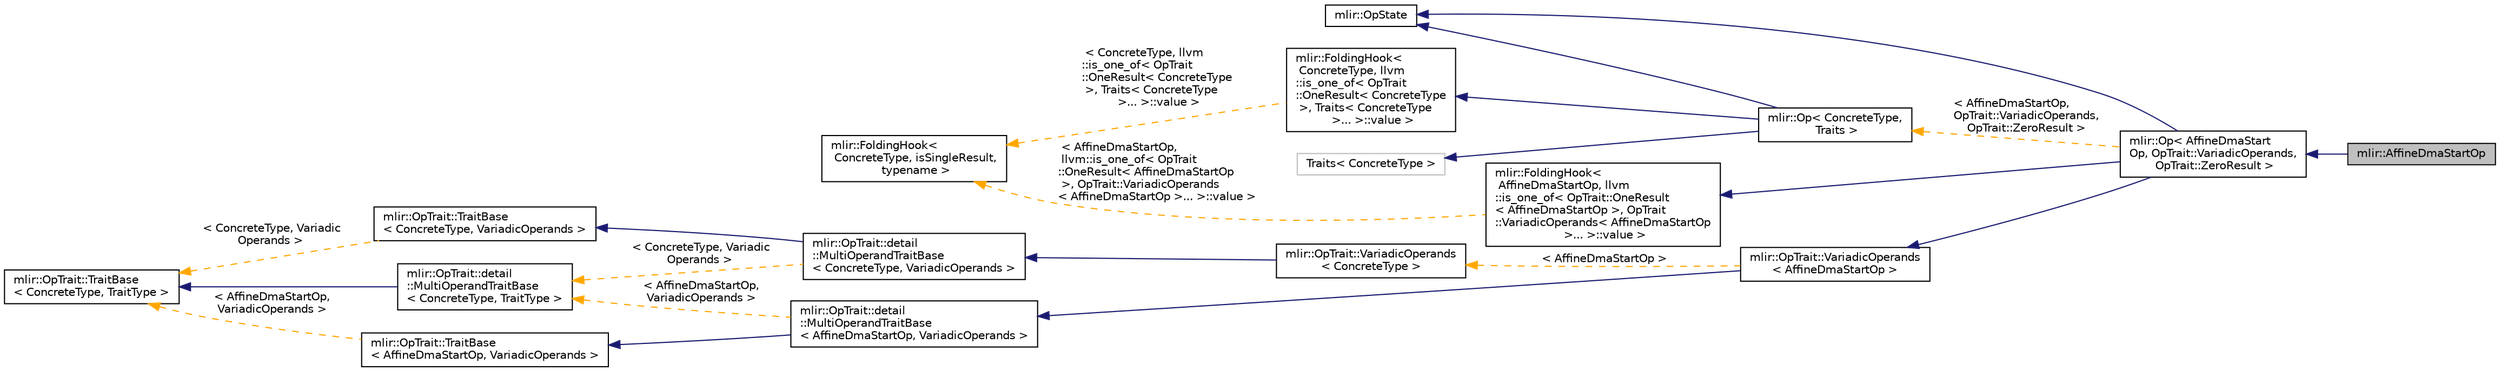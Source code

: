 digraph "mlir::AffineDmaStartOp"
{
  bgcolor="transparent";
  edge [fontname="Helvetica",fontsize="10",labelfontname="Helvetica",labelfontsize="10"];
  node [fontname="Helvetica",fontsize="10",shape=record];
  rankdir="LR";
  Node16 [label="mlir::AffineDmaStartOp",height=0.2,width=0.4,color="black", fillcolor="grey75", style="filled", fontcolor="black"];
  Node17 -> Node16 [dir="back",color="midnightblue",fontsize="10",style="solid",fontname="Helvetica"];
  Node17 [label="mlir::Op\< AffineDmaStart\lOp, OpTrait::VariadicOperands,\l OpTrait::ZeroResult \>",height=0.2,width=0.4,color="black",URL="$classmlir_1_1Op.html"];
  Node18 -> Node17 [dir="back",color="midnightblue",fontsize="10",style="solid",fontname="Helvetica"];
  Node18 [label="mlir::OpState",height=0.2,width=0.4,color="black",URL="$classmlir_1_1OpState.html",tooltip="This is the concrete base class that holds the operation pointer and has non-generic methods that onl..."];
  Node19 -> Node17 [dir="back",color="midnightblue",fontsize="10",style="solid",fontname="Helvetica"];
  Node19 [label="mlir::OpTrait::VariadicOperands\l\< AffineDmaStartOp \>",height=0.2,width=0.4,color="black",URL="$classmlir_1_1OpTrait_1_1VariadicOperands.html"];
  Node20 -> Node19 [dir="back",color="midnightblue",fontsize="10",style="solid",fontname="Helvetica"];
  Node20 [label="mlir::OpTrait::detail\l::MultiOperandTraitBase\l\< AffineDmaStartOp, VariadicOperands \>",height=0.2,width=0.4,color="black",URL="$structmlir_1_1OpTrait_1_1detail_1_1MultiOperandTraitBase.html"];
  Node21 -> Node20 [dir="back",color="midnightblue",fontsize="10",style="solid",fontname="Helvetica"];
  Node21 [label="mlir::OpTrait::TraitBase\l\< AffineDmaStartOp, VariadicOperands \>",height=0.2,width=0.4,color="black",URL="$classmlir_1_1OpTrait_1_1TraitBase.html"];
  Node22 -> Node21 [dir="back",color="orange",fontsize="10",style="dashed",label=" \< AffineDmaStartOp,\l VariadicOperands \>" ,fontname="Helvetica"];
  Node22 [label="mlir::OpTrait::TraitBase\l\< ConcreteType, TraitType \>",height=0.2,width=0.4,color="black",URL="$classmlir_1_1OpTrait_1_1TraitBase.html",tooltip="Helper class for implementing traits. "];
  Node23 -> Node20 [dir="back",color="orange",fontsize="10",style="dashed",label=" \< AffineDmaStartOp,\l VariadicOperands \>" ,fontname="Helvetica"];
  Node23 [label="mlir::OpTrait::detail\l::MultiOperandTraitBase\l\< ConcreteType, TraitType \>",height=0.2,width=0.4,color="black",URL="$structmlir_1_1OpTrait_1_1detail_1_1MultiOperandTraitBase.html",tooltip="Utility trait base that provides accessors for derived traits that have multiple operands. "];
  Node22 -> Node23 [dir="back",color="midnightblue",fontsize="10",style="solid",fontname="Helvetica"];
  Node24 -> Node19 [dir="back",color="orange",fontsize="10",style="dashed",label=" \< AffineDmaStartOp \>" ,fontname="Helvetica"];
  Node24 [label="mlir::OpTrait::VariadicOperands\l\< ConcreteType \>",height=0.2,width=0.4,color="black",URL="$classmlir_1_1OpTrait_1_1VariadicOperands.html",tooltip="This class provides the API for ops which have an unknown number of SSA operands. ..."];
  Node25 -> Node24 [dir="back",color="midnightblue",fontsize="10",style="solid",fontname="Helvetica"];
  Node25 [label="mlir::OpTrait::detail\l::MultiOperandTraitBase\l\< ConcreteType, VariadicOperands \>",height=0.2,width=0.4,color="black",URL="$structmlir_1_1OpTrait_1_1detail_1_1MultiOperandTraitBase.html"];
  Node26 -> Node25 [dir="back",color="midnightblue",fontsize="10",style="solid",fontname="Helvetica"];
  Node26 [label="mlir::OpTrait::TraitBase\l\< ConcreteType, VariadicOperands \>",height=0.2,width=0.4,color="black",URL="$classmlir_1_1OpTrait_1_1TraitBase.html"];
  Node22 -> Node26 [dir="back",color="orange",fontsize="10",style="dashed",label=" \< ConcreteType, Variadic\lOperands \>" ,fontname="Helvetica"];
  Node23 -> Node25 [dir="back",color="orange",fontsize="10",style="dashed",label=" \< ConcreteType, Variadic\lOperands \>" ,fontname="Helvetica"];
  Node27 -> Node17 [dir="back",color="midnightblue",fontsize="10",style="solid",fontname="Helvetica"];
  Node27 [label="mlir::FoldingHook\<\l AffineDmaStartOp, llvm\l::is_one_of\< OpTrait::OneResult\l\< AffineDmaStartOp \>, OpTrait\l::VariadicOperands\< AffineDmaStartOp\l \>... \>::value \>",height=0.2,width=0.4,color="black",URL="$classmlir_1_1FoldingHook.html"];
  Node28 -> Node27 [dir="back",color="orange",fontsize="10",style="dashed",label=" \< AffineDmaStartOp,\l llvm::is_one_of\< OpTrait\l::OneResult\< AffineDmaStartOp\l \>, OpTrait::VariadicOperands\l\< AffineDmaStartOp \>... \>::value \>" ,fontname="Helvetica"];
  Node28 [label="mlir::FoldingHook\<\l ConcreteType, isSingleResult,\l typename \>",height=0.2,width=0.4,color="black",URL="$classmlir_1_1FoldingHook.html",tooltip="This template defines the foldHook as used by AbstractOperation. "];
  Node29 -> Node17 [dir="back",color="orange",fontsize="10",style="dashed",label=" \< AffineDmaStartOp,\l OpTrait::VariadicOperands,\l OpTrait::ZeroResult \>" ,fontname="Helvetica"];
  Node29 [label="mlir::Op\< ConcreteType,\l Traits \>",height=0.2,width=0.4,color="black",URL="$classmlir_1_1Op.html",tooltip="This provides public APIs that all operations should have. "];
  Node18 -> Node29 [dir="back",color="midnightblue",fontsize="10",style="solid",fontname="Helvetica"];
  Node30 -> Node29 [dir="back",color="midnightblue",fontsize="10",style="solid",fontname="Helvetica"];
  Node30 [label="Traits\< ConcreteType \>",height=0.2,width=0.4,color="grey75"];
  Node31 -> Node29 [dir="back",color="midnightblue",fontsize="10",style="solid",fontname="Helvetica"];
  Node31 [label="mlir::FoldingHook\<\l ConcreteType, llvm\l::is_one_of\< OpTrait\l::OneResult\< ConcreteType\l \>, Traits\< ConcreteType\l \>... \>::value \>",height=0.2,width=0.4,color="black",URL="$classmlir_1_1FoldingHook.html"];
  Node28 -> Node31 [dir="back",color="orange",fontsize="10",style="dashed",label=" \< ConcreteType, llvm\l::is_one_of\< OpTrait\l::OneResult\< ConcreteType\l \>, Traits\< ConcreteType\l \>... \>::value \>" ,fontname="Helvetica"];
}
